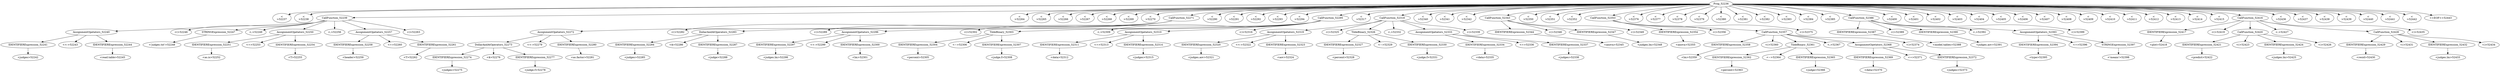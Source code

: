 digraph {

"Prog_52236"->"<
>52237";
"Prog_52236"->"<
>52238";
"Prog_52236"->"CallFunction_52239";
"CallFunction_52239"->"AssignmentOpetators_52240";
"AssignmentOpetators_52240"->"IDENTIFIERExpression_52241";
"IDENTIFIERExpression_52241"->"<judges>52242";
"AssignmentOpetators_52240"->"<<->52243";
"AssignmentOpetators_52240"->"IDENTIFIERExpression_52244";
"IDENTIFIERExpression_52244"->"<read.table>52245";
"CallFunction_52239"->"<(>52246";
"CallFunction_52239"->"STRINGExpression_52247";
"STRINGExpression_52247"->"<'judges.txt'>52248";
"CallFunction_52239"->"<,>52249";
"CallFunction_52239"->"AssignmentOpetators_52250";
"AssignmentOpetators_52250"->"IDENTIFIERExpression_52251";
"IDENTIFIERExpression_52251"->"<as.is>52252";
"AssignmentOpetators_52250"->"<=>52253";
"AssignmentOpetators_52250"->"IDENTIFIERExpression_52254";
"IDENTIFIERExpression_52254"->"<T>52255";
"CallFunction_52239"->"<,>52256";
"CallFunction_52239"->"AssignmentOpetators_52257";
"AssignmentOpetators_52257"->"IDENTIFIERExpression_52258";
"IDENTIFIERExpression_52258"->"<header>52259";
"AssignmentOpetators_52257"->"<=>52260";
"AssignmentOpetators_52257"->"IDENTIFIERExpression_52261";
"IDENTIFIERExpression_52261"->"<T>52262";
"CallFunction_52239"->"<)>52263";
"Prog_52236"->"<
>52264";
"Prog_52236"->"<
>52265";
"Prog_52236"->"<
>52266";
"Prog_52236"->"<
>52267";
"Prog_52236"->"<
>52268";
"Prog_52236"->"<
>52269";
"Prog_52236"->"<
>52270";
"Prog_52236"->"CallFunction_52271";
"CallFunction_52271"->"AssignmentOpetators_52272";
"AssignmentOpetators_52272"->"DollarAndAtOperators_52273";
"DollarAndAtOperators_52273"->"IDENTIFIERExpression_52274";
"IDENTIFIERExpression_52274"->"<judges>52275";
"DollarAndAtOperators_52273"->"<$>52276";
"DollarAndAtOperators_52273"->"IDENTIFIERExpression_52277";
"IDENTIFIERExpression_52277"->"<judge.f>52278";
"AssignmentOpetators_52272"->"<<->52279";
"AssignmentOpetators_52272"->"IDENTIFIERExpression_52280";
"IDENTIFIERExpression_52280"->"<as.factor>52281";
"CallFunction_52271"->"<(>52282";
"CallFunction_52271"->"DollarAndAtOperators_52283";
"DollarAndAtOperators_52283"->"IDENTIFIERExpression_52284";
"IDENTIFIERExpression_52284"->"<judges>52285";
"DollarAndAtOperators_52283"->"<$>52286";
"DollarAndAtOperators_52283"->"IDENTIFIERExpression_52287";
"IDENTIFIERExpression_52287"->"<judge>52288";
"CallFunction_52271"->"<)>52289";
"Prog_52236"->"<
>52290";
"Prog_52236"->"<
>52291";
"Prog_52236"->"<
>52292";
"Prog_52236"->"<
>52293";
"Prog_52236"->"<
>52294";
"Prog_52236"->"CallFunction_52295";
"CallFunction_52295"->"AssignmentOpetators_52296";
"AssignmentOpetators_52296"->"IDENTIFIERExpression_52297";
"IDENTIFIERExpression_52297"->"<judges.lm>52298";
"AssignmentOpetators_52296"->"<<->52299";
"AssignmentOpetators_52296"->"IDENTIFIERExpression_52300";
"IDENTIFIERExpression_52300"->"<lm>52301";
"CallFunction_52295"->"<(>52302";
"CallFunction_52295"->"TildeBinary_52303";
"TildeBinary_52303"->"IDENTIFIERExpression_52304";
"IDENTIFIERExpression_52304"->"<percent>52305";
"TildeBinary_52303"->"<~>52306";
"TildeBinary_52303"->"IDENTIFIERExpression_52307";
"IDENTIFIERExpression_52307"->"<judge.f>52308";
"CallFunction_52295"->"<,>52309";
"CallFunction_52295"->"AssignmentOpetators_52310";
"AssignmentOpetators_52310"->"IDENTIFIERExpression_52311";
"IDENTIFIERExpression_52311"->"<data>52312";
"AssignmentOpetators_52310"->"<=>52313";
"AssignmentOpetators_52310"->"IDENTIFIERExpression_52314";
"IDENTIFIERExpression_52314"->"<judges>52315";
"CallFunction_52295"->"<)>52316";
"Prog_52236"->"<
>52317";
"Prog_52236"->"CallFunction_52318";
"CallFunction_52318"->"AssignmentOpetators_52319";
"AssignmentOpetators_52319"->"IDENTIFIERExpression_52320";
"IDENTIFIERExpression_52320"->"<judges.aov>52321";
"AssignmentOpetators_52319"->"<<->52322";
"AssignmentOpetators_52319"->"IDENTIFIERExpression_52323";
"IDENTIFIERExpression_52323"->"<aov>52324";
"CallFunction_52318"->"<(>52325";
"CallFunction_52318"->"TildeBinary_52326";
"TildeBinary_52326"->"IDENTIFIERExpression_52327";
"IDENTIFIERExpression_52327"->"<percent>52328";
"TildeBinary_52326"->"<~>52329";
"TildeBinary_52326"->"IDENTIFIERExpression_52330";
"IDENTIFIERExpression_52330"->"<judge.f>52331";
"CallFunction_52318"->"<,>52332";
"CallFunction_52318"->"AssignmentOpetators_52333";
"AssignmentOpetators_52333"->"IDENTIFIERExpression_52334";
"IDENTIFIERExpression_52334"->"<data>52335";
"AssignmentOpetators_52333"->"<=>52336";
"AssignmentOpetators_52333"->"IDENTIFIERExpression_52337";
"IDENTIFIERExpression_52337"->"<judges>52338";
"CallFunction_52318"->"<)>52339";
"Prog_52236"->"<
>52340";
"Prog_52236"->"<
>52341";
"Prog_52236"->"<
>52342";
"Prog_52236"->"CallFunction_52343";
"CallFunction_52343"->"IDENTIFIERExpression_52344";
"IDENTIFIERExpression_52344"->"<anova>52345";
"CallFunction_52343"->"<(>52346";
"CallFunction_52343"->"IDENTIFIERExpression_52347";
"IDENTIFIERExpression_52347"->"<judges.lm>52348";
"CallFunction_52343"->"<)>52349";
"Prog_52236"->"<
>52350";
"Prog_52236"->"<
>52351";
"Prog_52236"->"<
>52352";
"Prog_52236"->"CallFunction_52353";
"CallFunction_52353"->"IDENTIFIERExpression_52354";
"IDENTIFIERExpression_52354"->"<anova>52355";
"CallFunction_52353"->"<(>52356";
"CallFunction_52353"->"CallFunction_52357";
"CallFunction_52357"->"IDENTIFIERExpression_52358";
"IDENTIFIERExpression_52358"->"<lm>52359";
"CallFunction_52357"->"<(>52360";
"CallFunction_52357"->"TildeBinary_52361";
"TildeBinary_52361"->"IDENTIFIERExpression_52362";
"IDENTIFIERExpression_52362"->"<percent>52363";
"TildeBinary_52361"->"<~>52364";
"TildeBinary_52361"->"IDENTIFIERExpression_52365";
"IDENTIFIERExpression_52365"->"<judge>52366";
"CallFunction_52357"->"<,>52367";
"CallFunction_52357"->"AssignmentOpetators_52368";
"AssignmentOpetators_52368"->"IDENTIFIERExpression_52369";
"IDENTIFIERExpression_52369"->"<data>52370";
"AssignmentOpetators_52368"->"<=>52371";
"AssignmentOpetators_52368"->"IDENTIFIERExpression_52372";
"IDENTIFIERExpression_52372"->"<judges>52373";
"CallFunction_52357"->"<)>52374";
"CallFunction_52353"->"<)>52375";
"Prog_52236"->"<
>52376";
"Prog_52236"->"<
>52377";
"Prog_52236"->"<
>52378";
"Prog_52236"->"<
>52379";
"Prog_52236"->"<
>52380";
"Prog_52236"->"<
>52381";
"Prog_52236"->"<
>52382";
"Prog_52236"->"<
>52383";
"Prog_52236"->"<
>52384";
"Prog_52236"->"<
>52385";
"Prog_52236"->"CallFunction_52386";
"CallFunction_52386"->"IDENTIFIERExpression_52387";
"IDENTIFIERExpression_52387"->"<model.tables>52388";
"CallFunction_52386"->"<(>52389";
"CallFunction_52386"->"IDENTIFIERExpression_52390";
"IDENTIFIERExpression_52390"->"<judges.aov>52391";
"CallFunction_52386"->"<,>52392";
"CallFunction_52386"->"AssignmentOpetators_52393";
"AssignmentOpetators_52393"->"IDENTIFIERExpression_52394";
"IDENTIFIERExpression_52394"->"<type>52395";
"AssignmentOpetators_52393"->"<=>52396";
"AssignmentOpetators_52393"->"STRINGExpression_52397";
"STRINGExpression_52397"->"<'means'>52398";
"CallFunction_52386"->"<)>52399";
"Prog_52236"->"<
>52400";
"Prog_52236"->"<
>52401";
"Prog_52236"->"<
>52402";
"Prog_52236"->"<
>52403";
"Prog_52236"->"<
>52404";
"Prog_52236"->"<
>52405";
"Prog_52236"->"<
>52406";
"Prog_52236"->"<
>52407";
"Prog_52236"->"<
>52408";
"Prog_52236"->"<
>52409";
"Prog_52236"->"<
>52410";
"Prog_52236"->"<
>52411";
"Prog_52236"->"<
>52412";
"Prog_52236"->"<
>52413";
"Prog_52236"->"<
>52414";
"Prog_52236"->"<
>52415";
"Prog_52236"->"CallFunction_52416";
"CallFunction_52416"->"IDENTIFIERExpression_52417";
"IDENTIFIERExpression_52417"->"<plot>52418";
"CallFunction_52416"->"<(>52419";
"CallFunction_52416"->"CallFunction_52420";
"CallFunction_52420"->"IDENTIFIERExpression_52421";
"IDENTIFIERExpression_52421"->"<predict>52422";
"CallFunction_52420"->"<(>52423";
"CallFunction_52420"->"IDENTIFIERExpression_52424";
"IDENTIFIERExpression_52424"->"<judges.lm>52425";
"CallFunction_52420"->"<)>52426";
"CallFunction_52416"->"<,>52427";
"CallFunction_52416"->"CallFunction_52428";
"CallFunction_52428"->"IDENTIFIERExpression_52429";
"IDENTIFIERExpression_52429"->"<resid>52430";
"CallFunction_52428"->"<(>52431";
"CallFunction_52428"->"IDENTIFIERExpression_52432";
"IDENTIFIERExpression_52432"->"<judges.lm>52433";
"CallFunction_52428"->"<)>52434";
"CallFunction_52416"->"<)>52435";
"Prog_52236"->"<
>52436";
"Prog_52236"->"<
>52437";
"Prog_52236"->"<
>52438";
"Prog_52236"->"<
>52439";
"Prog_52236"->"<
>52440";
"Prog_52236"->"<
>52441";
"Prog_52236"->"<
>52442";
"Prog_52236"->"<<EOF>>52443";
}
